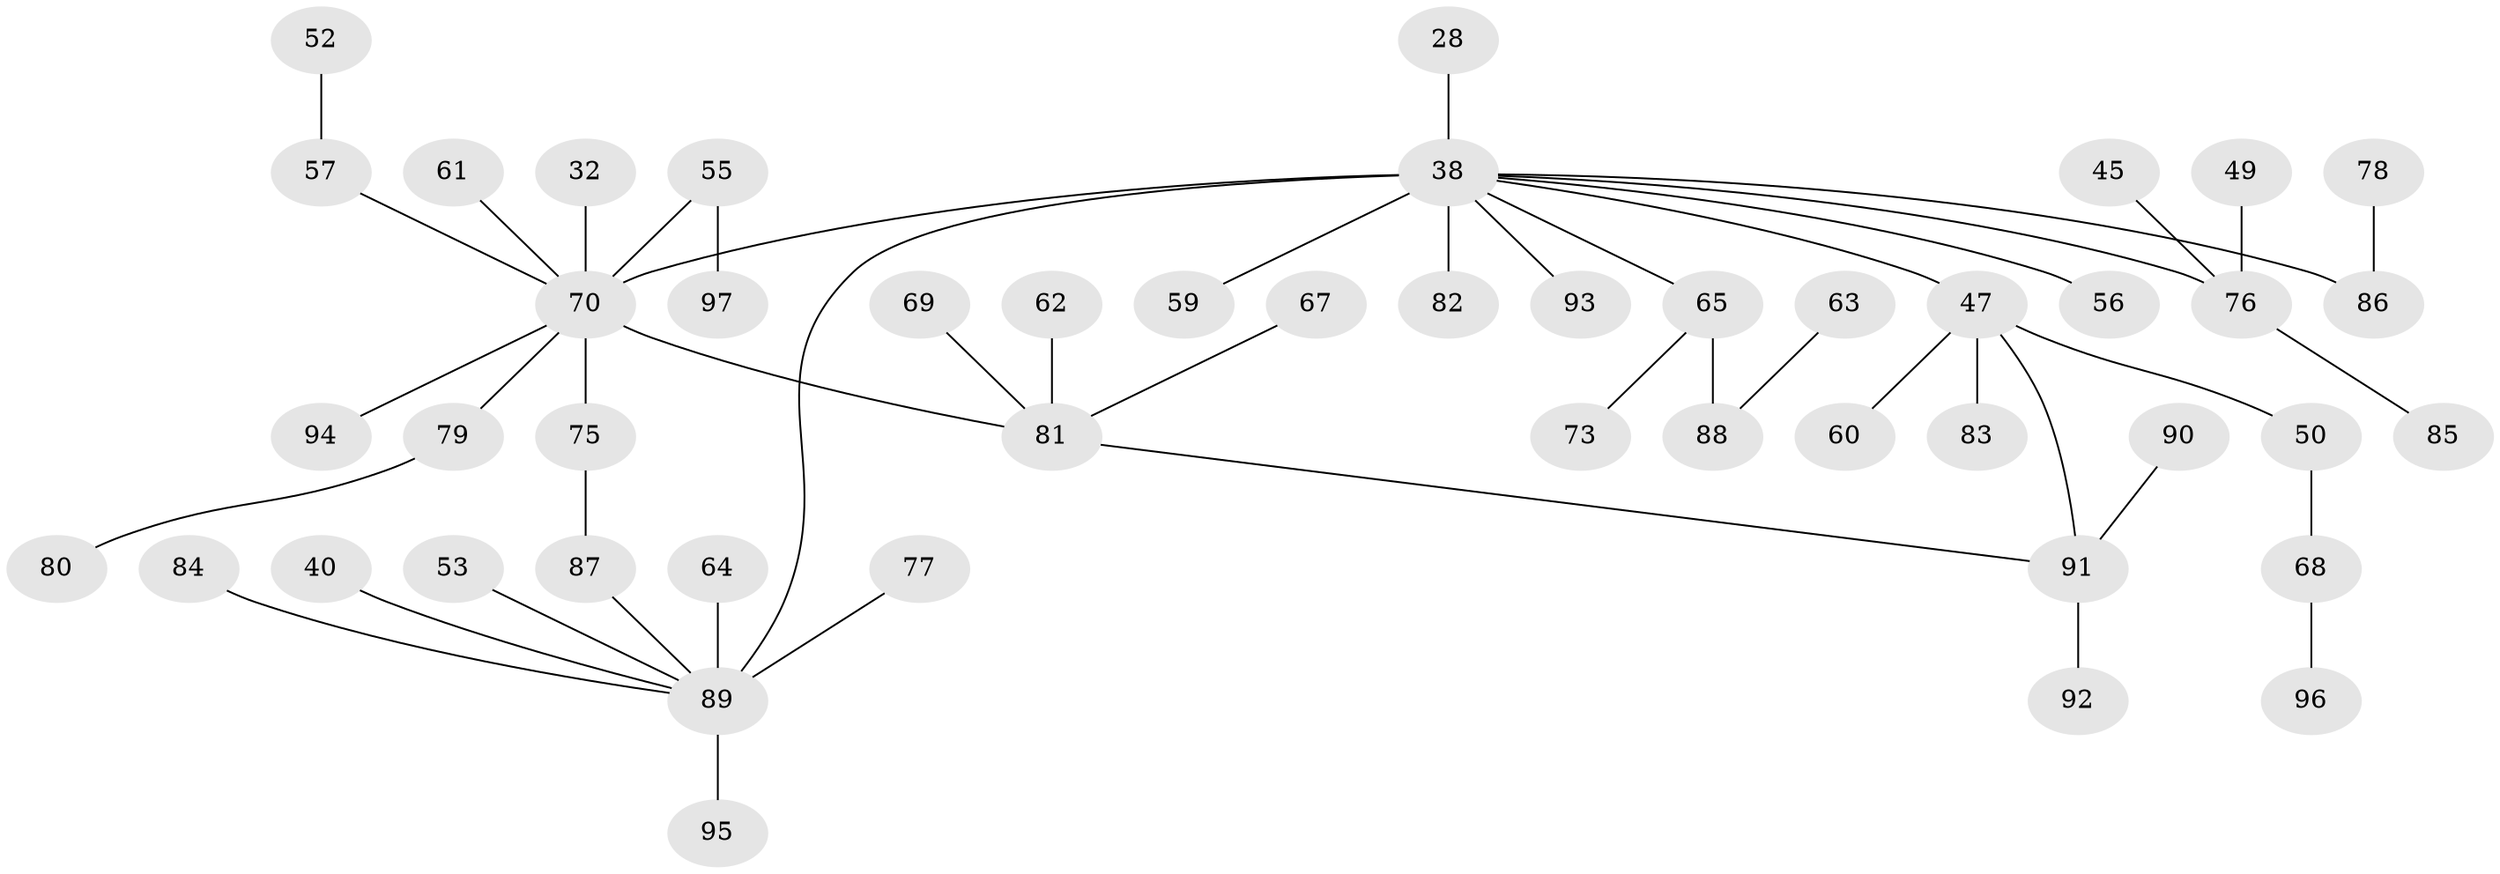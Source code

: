 // original degree distribution, {4: 0.07216494845360824, 5: 0.061855670103092786, 6: 0.030927835051546393, 1: 0.5051546391752577, 2: 0.1958762886597938, 3: 0.13402061855670103}
// Generated by graph-tools (version 1.1) at 2025/42/03/09/25 04:42:33]
// undirected, 48 vertices, 49 edges
graph export_dot {
graph [start="1"]
  node [color=gray90,style=filled];
  28;
  32 [super="+20+26"];
  38 [super="+3+5+8+1+13+12+15"];
  40;
  45;
  47 [super="+23"];
  49;
  50 [super="+33"];
  52;
  53;
  55;
  56;
  57 [super="+24"];
  59;
  60;
  61;
  62;
  63;
  64;
  65 [super="+17+27+41"];
  67;
  68;
  69;
  70 [super="+11+16"];
  73;
  75 [super="+74"];
  76 [super="+42+31+36"];
  77;
  78;
  79;
  80;
  81 [super="+35+25+39"];
  82;
  83;
  84;
  85;
  86 [super="+43"];
  87;
  88 [super="+21+22+29+58"];
  89 [super="+51+19+46+71"];
  90;
  91 [super="+72+44+48"];
  92;
  93;
  94;
  95;
  96;
  97;
  28 -- 38;
  32 -- 70;
  38 -- 56;
  38 -- 93;
  38 -- 59;
  38 -- 82;
  38 -- 70 [weight=2];
  38 -- 47;
  38 -- 65;
  38 -- 89 [weight=3];
  38 -- 86;
  38 -- 76;
  40 -- 89;
  45 -- 76;
  47 -- 91;
  47 -- 83;
  47 -- 60;
  47 -- 50;
  49 -- 76;
  50 -- 68;
  52 -- 57;
  53 -- 89;
  55 -- 97;
  55 -- 70;
  57 -- 70;
  61 -- 70;
  62 -- 81;
  63 -- 88;
  64 -- 89;
  65 -- 88;
  65 -- 73;
  67 -- 81;
  68 -- 96;
  69 -- 81;
  70 -- 94;
  70 -- 79;
  70 -- 81;
  70 -- 75;
  75 -- 87;
  76 -- 85;
  77 -- 89;
  78 -- 86;
  79 -- 80;
  81 -- 91;
  84 -- 89;
  87 -- 89;
  89 -- 95;
  90 -- 91;
  91 -- 92;
}
